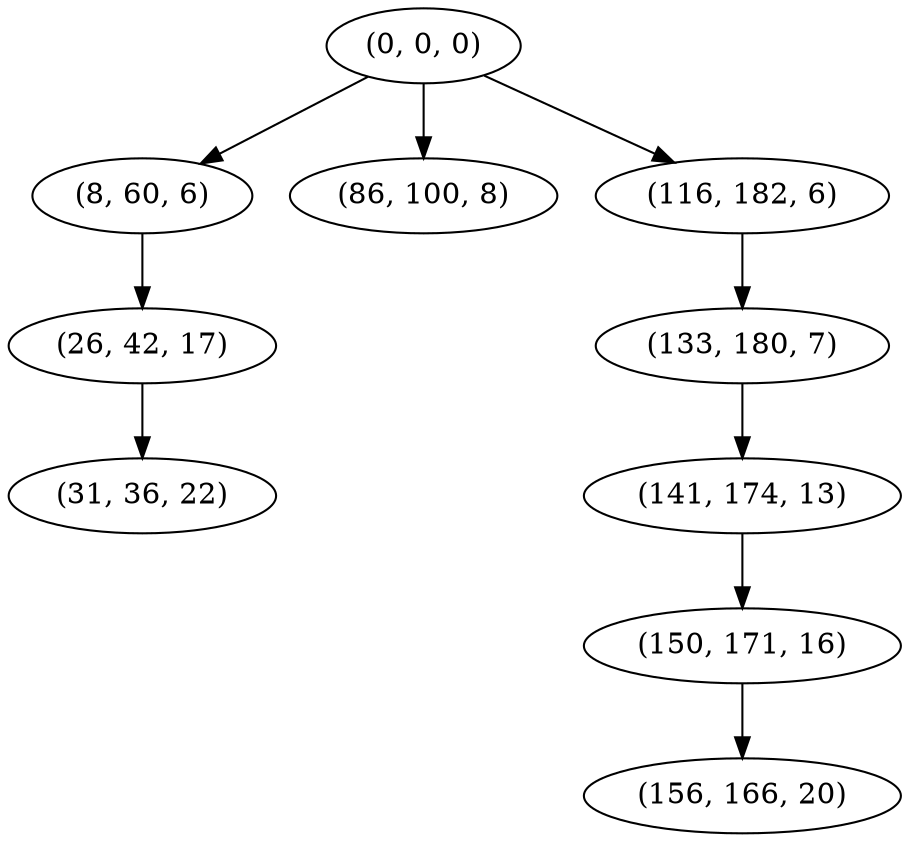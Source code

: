 digraph tree {
    "(0, 0, 0)";
    "(8, 60, 6)";
    "(26, 42, 17)";
    "(31, 36, 22)";
    "(86, 100, 8)";
    "(116, 182, 6)";
    "(133, 180, 7)";
    "(141, 174, 13)";
    "(150, 171, 16)";
    "(156, 166, 20)";
    "(0, 0, 0)" -> "(8, 60, 6)";
    "(0, 0, 0)" -> "(86, 100, 8)";
    "(0, 0, 0)" -> "(116, 182, 6)";
    "(8, 60, 6)" -> "(26, 42, 17)";
    "(26, 42, 17)" -> "(31, 36, 22)";
    "(116, 182, 6)" -> "(133, 180, 7)";
    "(133, 180, 7)" -> "(141, 174, 13)";
    "(141, 174, 13)" -> "(150, 171, 16)";
    "(150, 171, 16)" -> "(156, 166, 20)";
}
